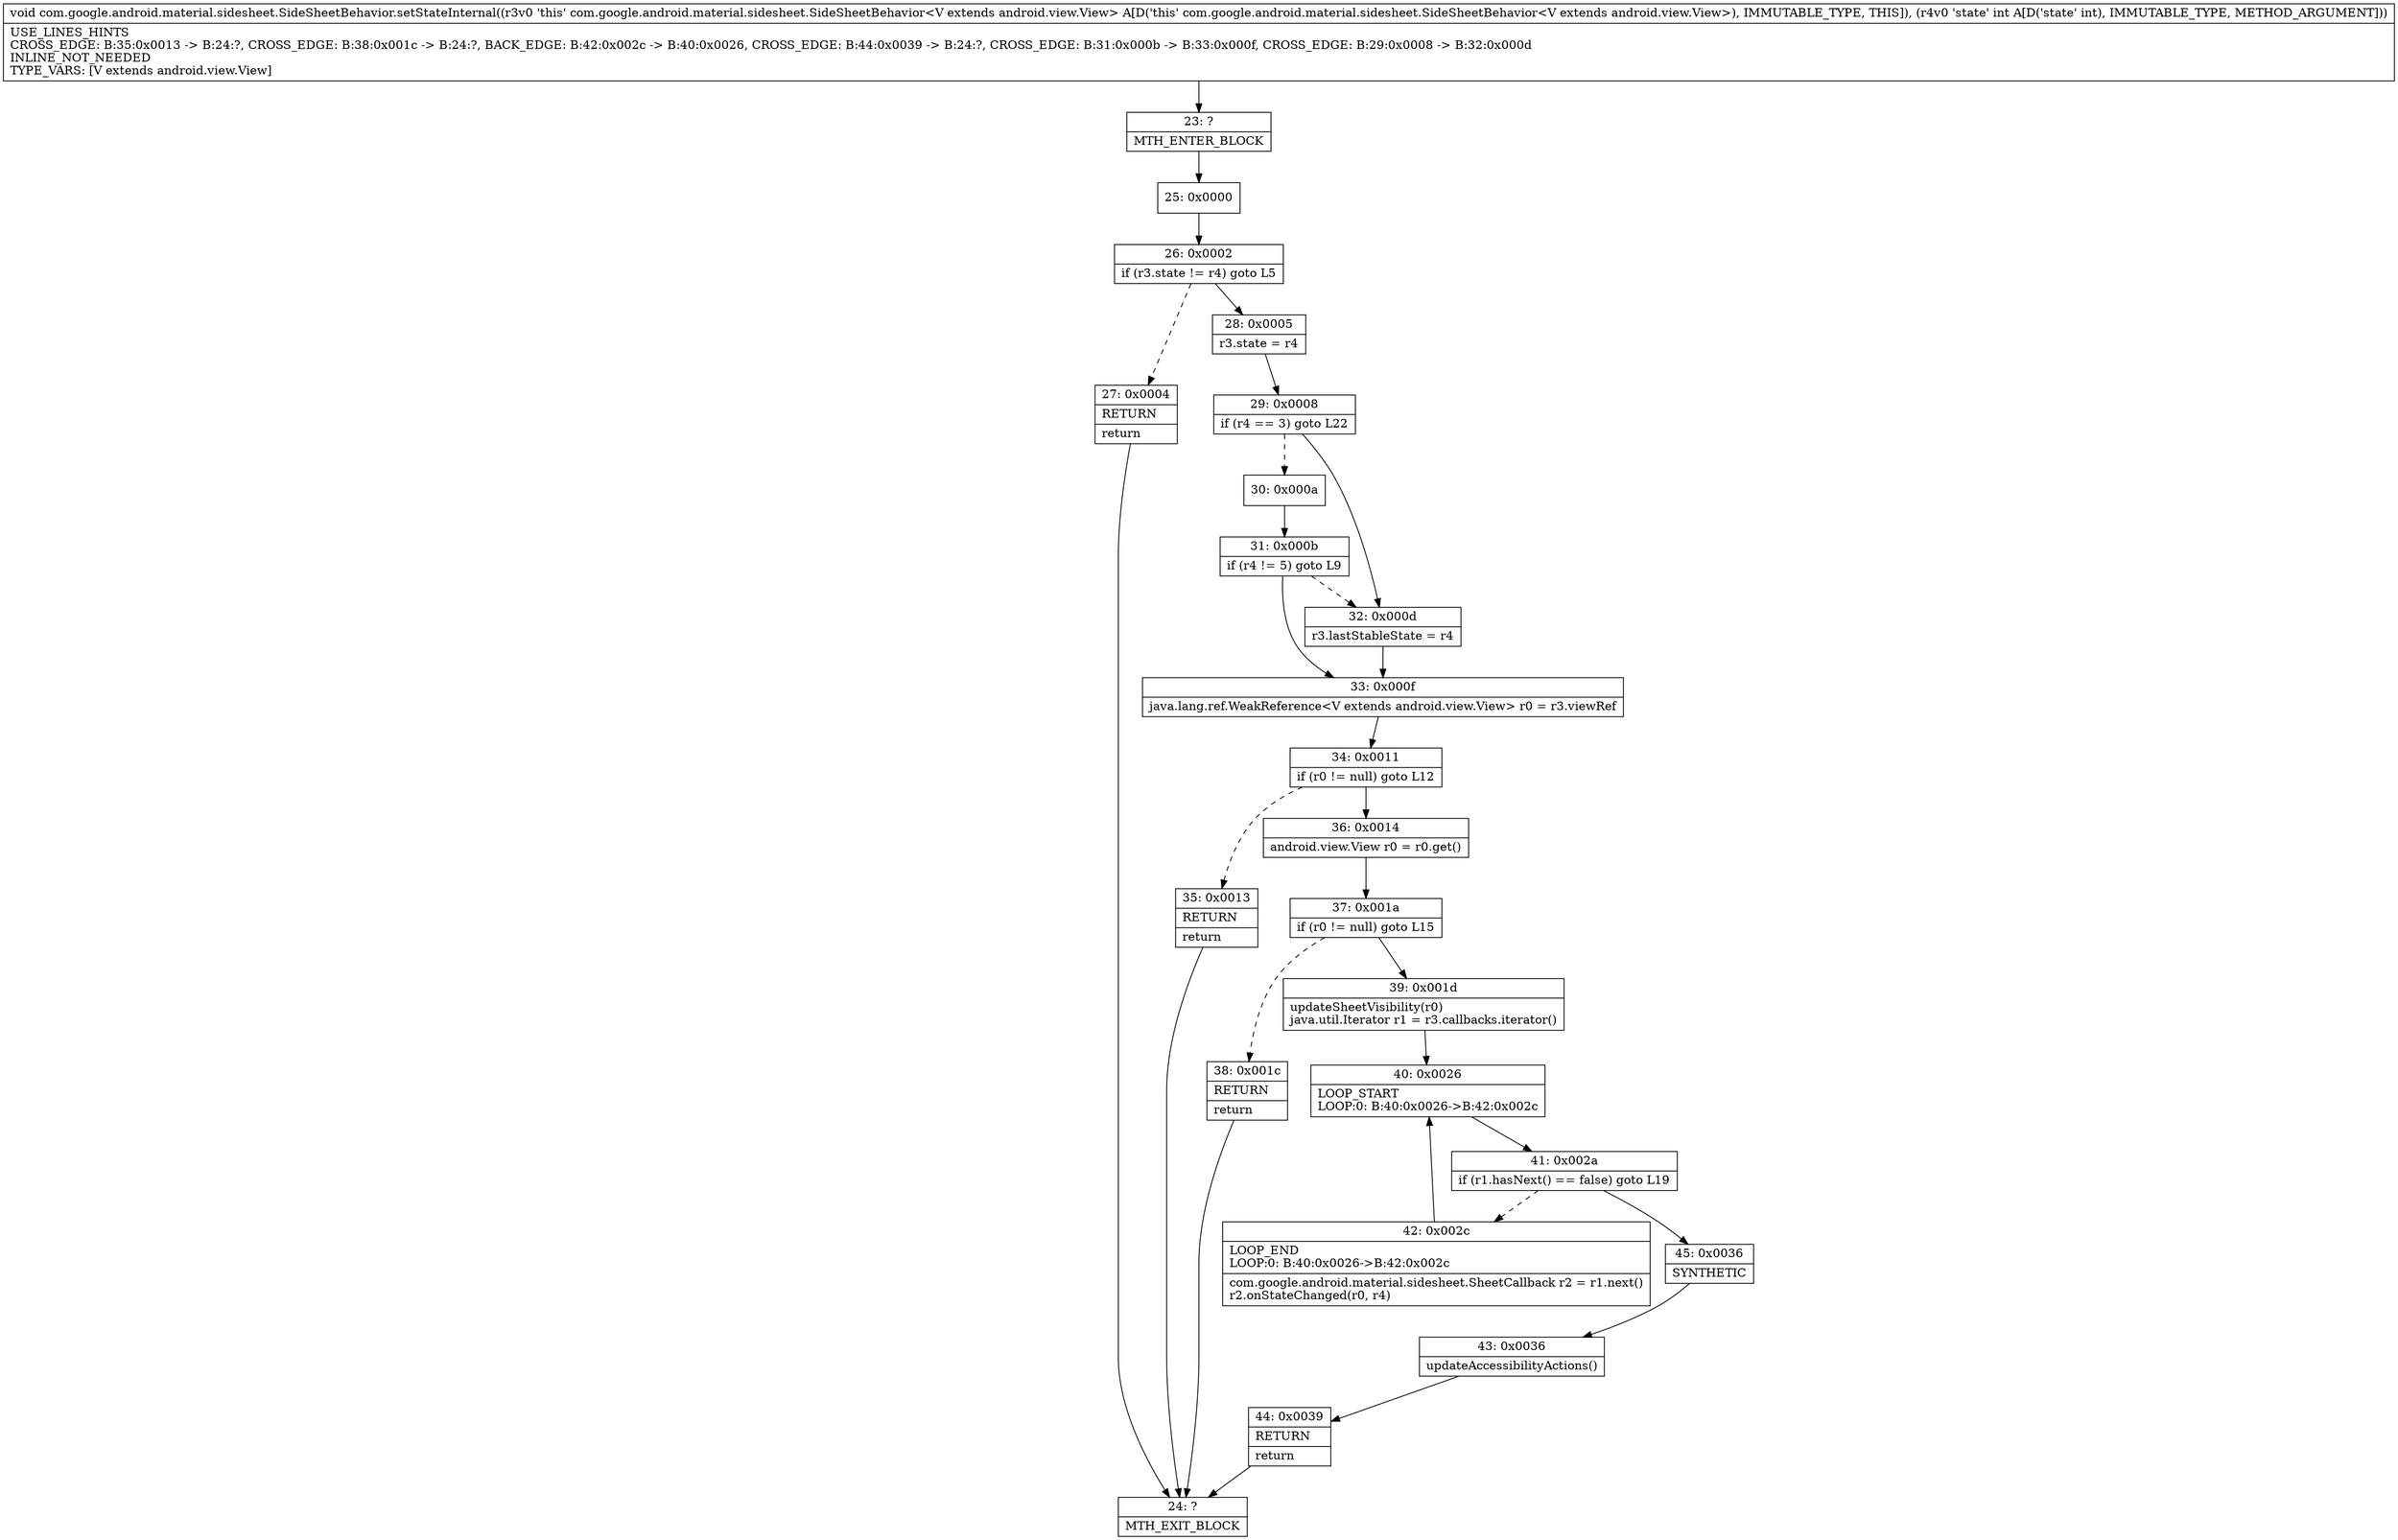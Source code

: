 digraph "CFG forcom.google.android.material.sidesheet.SideSheetBehavior.setStateInternal(I)V" {
Node_23 [shape=record,label="{23\:\ ?|MTH_ENTER_BLOCK\l}"];
Node_25 [shape=record,label="{25\:\ 0x0000}"];
Node_26 [shape=record,label="{26\:\ 0x0002|if (r3.state != r4) goto L5\l}"];
Node_27 [shape=record,label="{27\:\ 0x0004|RETURN\l|return\l}"];
Node_24 [shape=record,label="{24\:\ ?|MTH_EXIT_BLOCK\l}"];
Node_28 [shape=record,label="{28\:\ 0x0005|r3.state = r4\l}"];
Node_29 [shape=record,label="{29\:\ 0x0008|if (r4 == 3) goto L22\l}"];
Node_30 [shape=record,label="{30\:\ 0x000a}"];
Node_31 [shape=record,label="{31\:\ 0x000b|if (r4 != 5) goto L9\l}"];
Node_33 [shape=record,label="{33\:\ 0x000f|java.lang.ref.WeakReference\<V extends android.view.View\> r0 = r3.viewRef\l}"];
Node_34 [shape=record,label="{34\:\ 0x0011|if (r0 != null) goto L12\l}"];
Node_35 [shape=record,label="{35\:\ 0x0013|RETURN\l|return\l}"];
Node_36 [shape=record,label="{36\:\ 0x0014|android.view.View r0 = r0.get()\l}"];
Node_37 [shape=record,label="{37\:\ 0x001a|if (r0 != null) goto L15\l}"];
Node_38 [shape=record,label="{38\:\ 0x001c|RETURN\l|return\l}"];
Node_39 [shape=record,label="{39\:\ 0x001d|updateSheetVisibility(r0)\ljava.util.Iterator r1 = r3.callbacks.iterator()\l}"];
Node_40 [shape=record,label="{40\:\ 0x0026|LOOP_START\lLOOP:0: B:40:0x0026\-\>B:42:0x002c\l}"];
Node_41 [shape=record,label="{41\:\ 0x002a|if (r1.hasNext() == false) goto L19\l}"];
Node_42 [shape=record,label="{42\:\ 0x002c|LOOP_END\lLOOP:0: B:40:0x0026\-\>B:42:0x002c\l|com.google.android.material.sidesheet.SheetCallback r2 = r1.next()\lr2.onStateChanged(r0, r4)\l}"];
Node_45 [shape=record,label="{45\:\ 0x0036|SYNTHETIC\l}"];
Node_43 [shape=record,label="{43\:\ 0x0036|updateAccessibilityActions()\l}"];
Node_44 [shape=record,label="{44\:\ 0x0039|RETURN\l|return\l}"];
Node_32 [shape=record,label="{32\:\ 0x000d|r3.lastStableState = r4\l}"];
MethodNode[shape=record,label="{void com.google.android.material.sidesheet.SideSheetBehavior.setStateInternal((r3v0 'this' com.google.android.material.sidesheet.SideSheetBehavior\<V extends android.view.View\> A[D('this' com.google.android.material.sidesheet.SideSheetBehavior\<V extends android.view.View\>), IMMUTABLE_TYPE, THIS]), (r4v0 'state' int A[D('state' int), IMMUTABLE_TYPE, METHOD_ARGUMENT]))  | USE_LINES_HINTS\lCROSS_EDGE: B:35:0x0013 \-\> B:24:?, CROSS_EDGE: B:38:0x001c \-\> B:24:?, BACK_EDGE: B:42:0x002c \-\> B:40:0x0026, CROSS_EDGE: B:44:0x0039 \-\> B:24:?, CROSS_EDGE: B:31:0x000b \-\> B:33:0x000f, CROSS_EDGE: B:29:0x0008 \-\> B:32:0x000d\lINLINE_NOT_NEEDED\lTYPE_VARS: [V extends android.view.View]\l}"];
MethodNode -> Node_23;Node_23 -> Node_25;
Node_25 -> Node_26;
Node_26 -> Node_27[style=dashed];
Node_26 -> Node_28;
Node_27 -> Node_24;
Node_28 -> Node_29;
Node_29 -> Node_30[style=dashed];
Node_29 -> Node_32;
Node_30 -> Node_31;
Node_31 -> Node_32[style=dashed];
Node_31 -> Node_33;
Node_33 -> Node_34;
Node_34 -> Node_35[style=dashed];
Node_34 -> Node_36;
Node_35 -> Node_24;
Node_36 -> Node_37;
Node_37 -> Node_38[style=dashed];
Node_37 -> Node_39;
Node_38 -> Node_24;
Node_39 -> Node_40;
Node_40 -> Node_41;
Node_41 -> Node_42[style=dashed];
Node_41 -> Node_45;
Node_42 -> Node_40;
Node_45 -> Node_43;
Node_43 -> Node_44;
Node_44 -> Node_24;
Node_32 -> Node_33;
}

